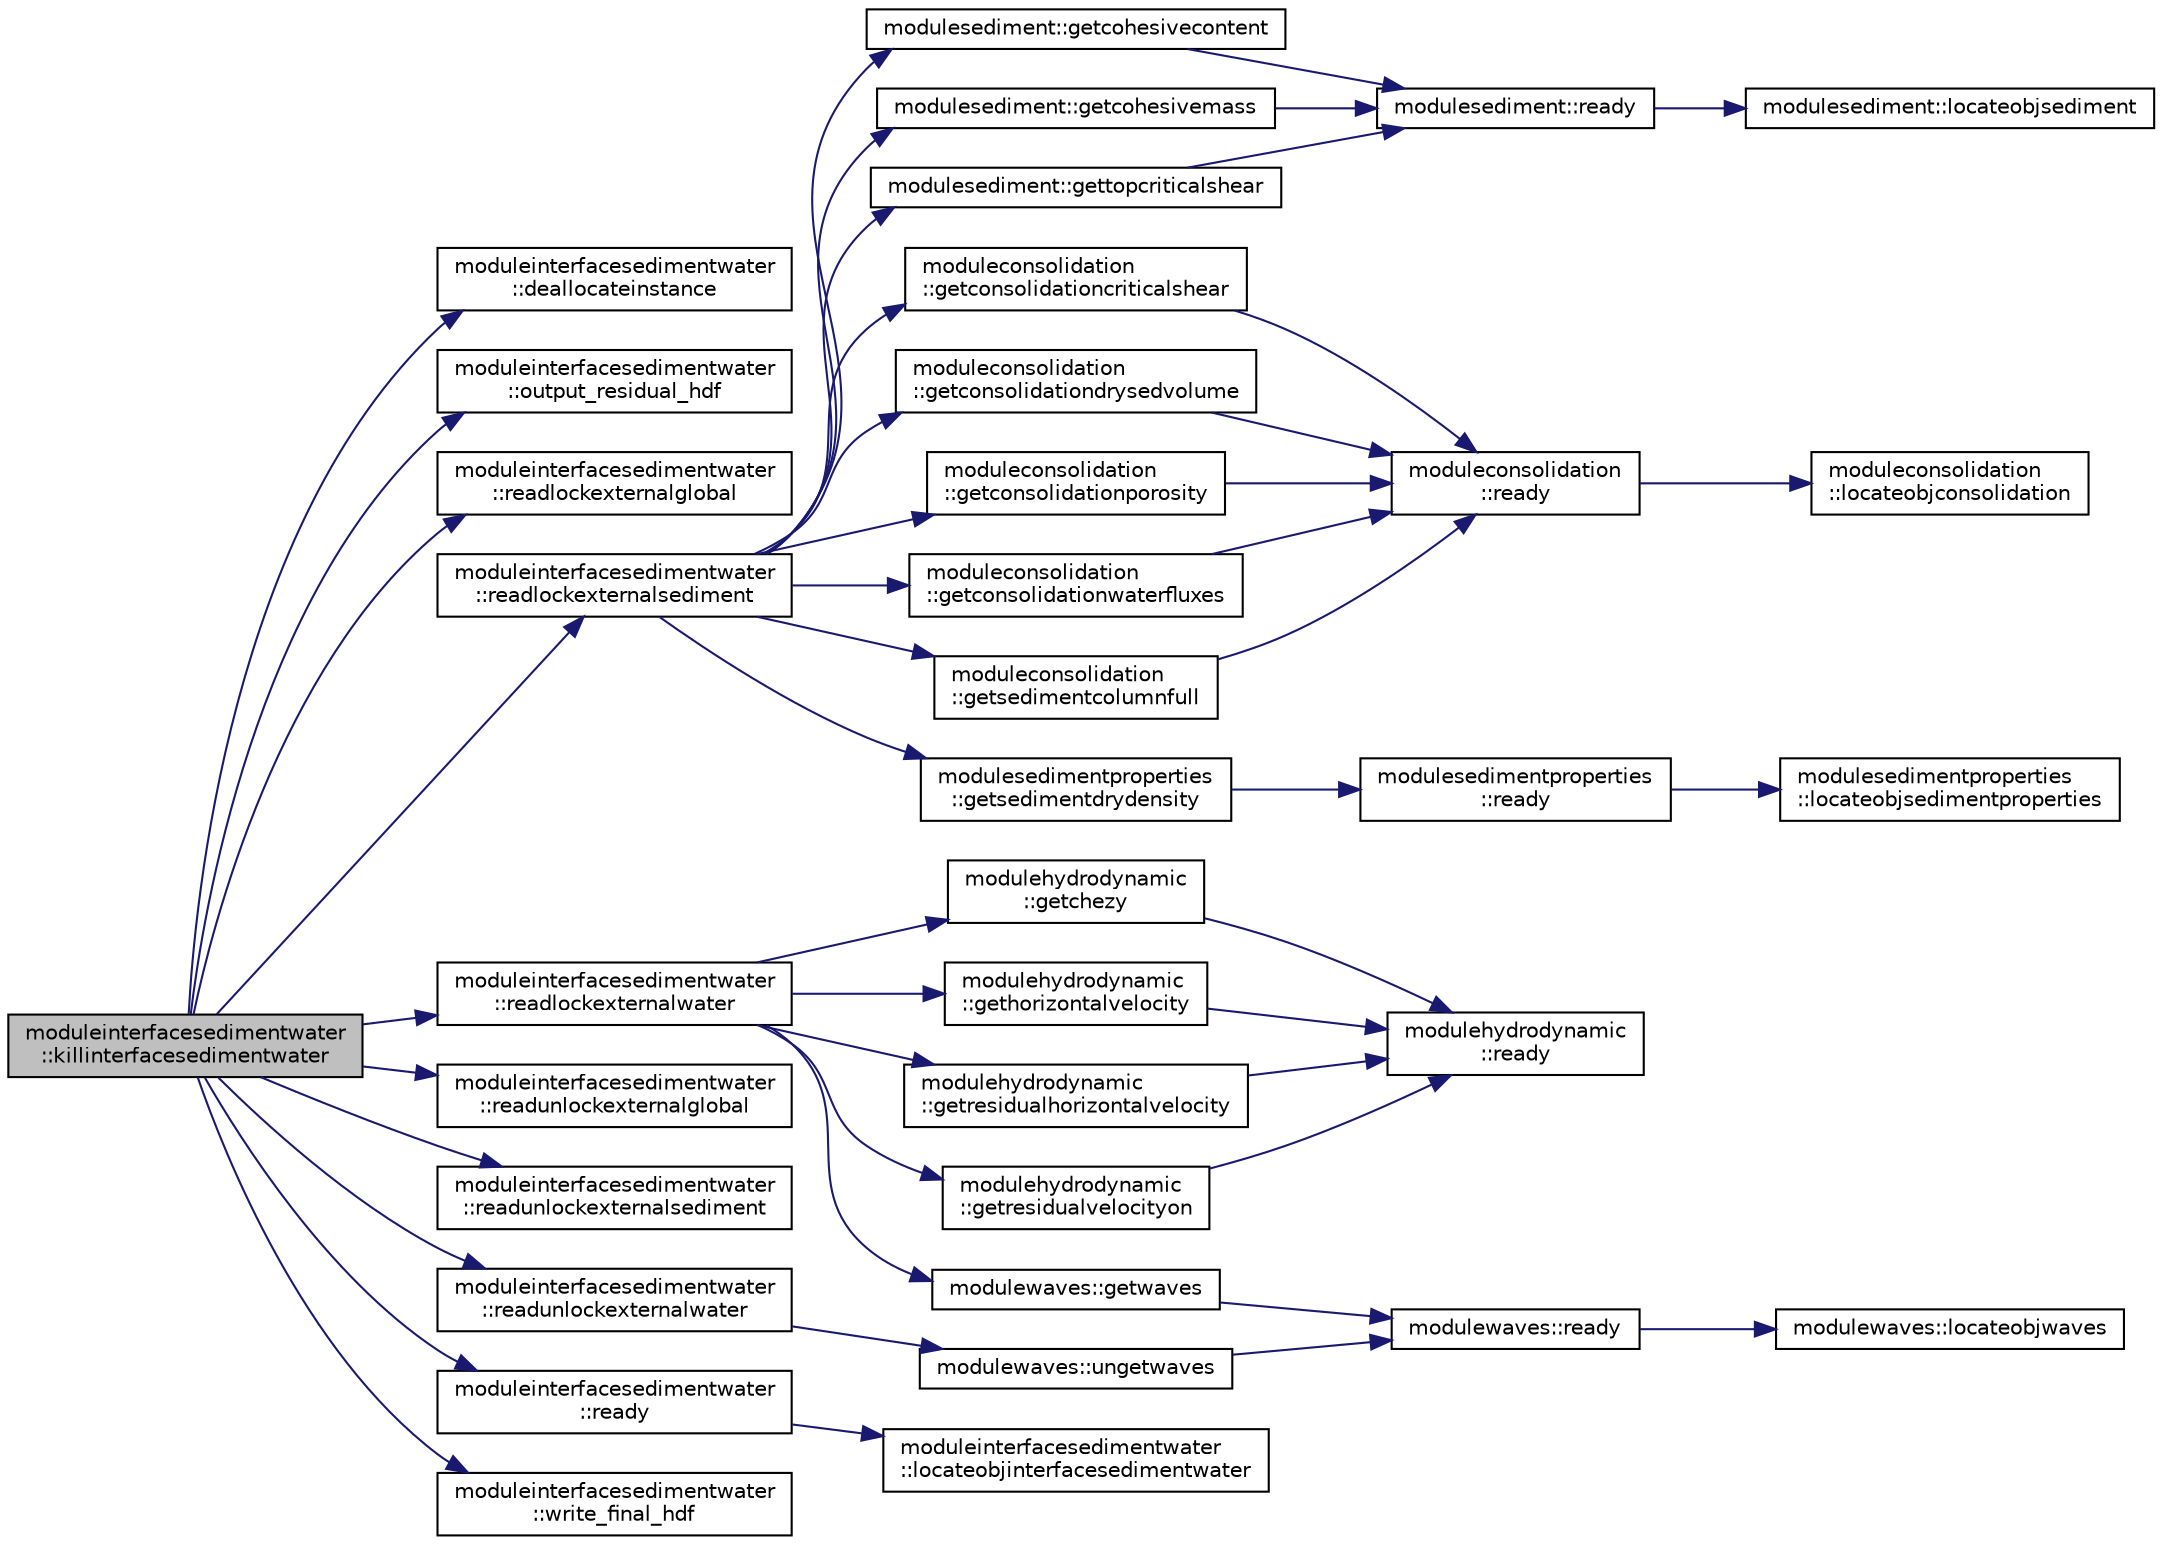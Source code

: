digraph "moduleinterfacesedimentwater::killinterfacesedimentwater"
{
 // LATEX_PDF_SIZE
  edge [fontname="Helvetica",fontsize="10",labelfontname="Helvetica",labelfontsize="10"];
  node [fontname="Helvetica",fontsize="10",shape=record];
  rankdir="LR";
  Node1 [label="moduleinterfacesedimentwater\l::killinterfacesedimentwater",height=0.2,width=0.4,color="black", fillcolor="grey75", style="filled", fontcolor="black",tooltip=" "];
  Node1 -> Node2 [color="midnightblue",fontsize="10",style="solid",fontname="Helvetica"];
  Node2 [label="moduleinterfacesedimentwater\l::deallocateinstance",height=0.2,width=0.4,color="black", fillcolor="white", style="filled",URL="$namespacemoduleinterfacesedimentwater.html#a0dea9565c188c72edf29abf28839a5ac",tooltip=" "];
  Node1 -> Node3 [color="midnightblue",fontsize="10",style="solid",fontname="Helvetica"];
  Node3 [label="moduleinterfacesedimentwater\l::output_residual_hdf",height=0.2,width=0.4,color="black", fillcolor="white", style="filled",URL="$namespacemoduleinterfacesedimentwater.html#a63b2c1c6b50f9fdff751f18987474c71",tooltip=" "];
  Node1 -> Node4 [color="midnightblue",fontsize="10",style="solid",fontname="Helvetica"];
  Node4 [label="moduleinterfacesedimentwater\l::readlockexternalglobal",height=0.2,width=0.4,color="black", fillcolor="white", style="filled",URL="$namespacemoduleinterfacesedimentwater.html#a4e44b21fdb18ed4d0fbeb1a77a327fff",tooltip=" "];
  Node1 -> Node5 [color="midnightblue",fontsize="10",style="solid",fontname="Helvetica"];
  Node5 [label="moduleinterfacesedimentwater\l::readlockexternalsediment",height=0.2,width=0.4,color="black", fillcolor="white", style="filled",URL="$namespacemoduleinterfacesedimentwater.html#a0c18da6cbbd1ae812489854544d199b6",tooltip=" "];
  Node5 -> Node6 [color="midnightblue",fontsize="10",style="solid",fontname="Helvetica"];
  Node6 [label="modulesediment::getcohesivecontent",height=0.2,width=0.4,color="black", fillcolor="white", style="filled",URL="$namespacemodulesediment.html#a595e3a876982089ba4949f113b1a0580",tooltip=" "];
  Node6 -> Node7 [color="midnightblue",fontsize="10",style="solid",fontname="Helvetica"];
  Node7 [label="modulesediment::ready",height=0.2,width=0.4,color="black", fillcolor="white", style="filled",URL="$namespacemodulesediment.html#a2427e7af36c908526797cc897f1dca07",tooltip=" "];
  Node7 -> Node8 [color="midnightblue",fontsize="10",style="solid",fontname="Helvetica"];
  Node8 [label="modulesediment::locateobjsediment",height=0.2,width=0.4,color="black", fillcolor="white", style="filled",URL="$namespacemodulesediment.html#a3719cfe21de51d5aff6e236bffdbe06d",tooltip=" "];
  Node5 -> Node9 [color="midnightblue",fontsize="10",style="solid",fontname="Helvetica"];
  Node9 [label="modulesediment::getcohesivemass",height=0.2,width=0.4,color="black", fillcolor="white", style="filled",URL="$namespacemodulesediment.html#ae44dda471948f0f9a9a2e1c32fd50738",tooltip=" "];
  Node9 -> Node7 [color="midnightblue",fontsize="10",style="solid",fontname="Helvetica"];
  Node5 -> Node10 [color="midnightblue",fontsize="10",style="solid",fontname="Helvetica"];
  Node10 [label="moduleconsolidation\l::getconsolidationcriticalshear",height=0.2,width=0.4,color="black", fillcolor="white", style="filled",URL="$namespacemoduleconsolidation.html#a9ca5460ab4ca639ac19eb7de5aea9bf6",tooltip=" "];
  Node10 -> Node11 [color="midnightblue",fontsize="10",style="solid",fontname="Helvetica"];
  Node11 [label="moduleconsolidation\l::ready",height=0.2,width=0.4,color="black", fillcolor="white", style="filled",URL="$namespacemoduleconsolidation.html#ab6b8d86bedc5c2870f1fb998c297005e",tooltip=" "];
  Node11 -> Node12 [color="midnightblue",fontsize="10",style="solid",fontname="Helvetica"];
  Node12 [label="moduleconsolidation\l::locateobjconsolidation",height=0.2,width=0.4,color="black", fillcolor="white", style="filled",URL="$namespacemoduleconsolidation.html#a782ed1b2a1870dc38bceeca90e360669",tooltip=" "];
  Node5 -> Node13 [color="midnightblue",fontsize="10",style="solid",fontname="Helvetica"];
  Node13 [label="moduleconsolidation\l::getconsolidationdrysedvolume",height=0.2,width=0.4,color="black", fillcolor="white", style="filled",URL="$namespacemoduleconsolidation.html#a34d40947baf053926b3fe4e02b7c1225",tooltip=" "];
  Node13 -> Node11 [color="midnightblue",fontsize="10",style="solid",fontname="Helvetica"];
  Node5 -> Node14 [color="midnightblue",fontsize="10",style="solid",fontname="Helvetica"];
  Node14 [label="moduleconsolidation\l::getconsolidationporosity",height=0.2,width=0.4,color="black", fillcolor="white", style="filled",URL="$namespacemoduleconsolidation.html#a47de60bcd271300a187a9ce6257be08e",tooltip=" "];
  Node14 -> Node11 [color="midnightblue",fontsize="10",style="solid",fontname="Helvetica"];
  Node5 -> Node15 [color="midnightblue",fontsize="10",style="solid",fontname="Helvetica"];
  Node15 [label="moduleconsolidation\l::getconsolidationwaterfluxes",height=0.2,width=0.4,color="black", fillcolor="white", style="filled",URL="$namespacemoduleconsolidation.html#ab2cf2636db758f412f7c627b38eb6231",tooltip=" "];
  Node15 -> Node11 [color="midnightblue",fontsize="10",style="solid",fontname="Helvetica"];
  Node5 -> Node16 [color="midnightblue",fontsize="10",style="solid",fontname="Helvetica"];
  Node16 [label="moduleconsolidation\l::getsedimentcolumnfull",height=0.2,width=0.4,color="black", fillcolor="white", style="filled",URL="$namespacemoduleconsolidation.html#ae9552437552ade51a4c1aefcb033a0e7",tooltip=" "];
  Node16 -> Node11 [color="midnightblue",fontsize="10",style="solid",fontname="Helvetica"];
  Node5 -> Node17 [color="midnightblue",fontsize="10",style="solid",fontname="Helvetica"];
  Node17 [label="modulesedimentproperties\l::getsedimentdrydensity",height=0.2,width=0.4,color="black", fillcolor="white", style="filled",URL="$namespacemodulesedimentproperties.html#ac8feadd6cbbbb852c325a183475aaa8c",tooltip=" "];
  Node17 -> Node18 [color="midnightblue",fontsize="10",style="solid",fontname="Helvetica"];
  Node18 [label="modulesedimentproperties\l::ready",height=0.2,width=0.4,color="black", fillcolor="white", style="filled",URL="$namespacemodulesedimentproperties.html#a0ac80b6b6970285688cd69f623317e33",tooltip=" "];
  Node18 -> Node19 [color="midnightblue",fontsize="10",style="solid",fontname="Helvetica"];
  Node19 [label="modulesedimentproperties\l::locateobjsedimentproperties",height=0.2,width=0.4,color="black", fillcolor="white", style="filled",URL="$namespacemodulesedimentproperties.html#a8bdf617b0165523af238758f5b5a5767",tooltip=" "];
  Node5 -> Node20 [color="midnightblue",fontsize="10",style="solid",fontname="Helvetica"];
  Node20 [label="modulesediment::gettopcriticalshear",height=0.2,width=0.4,color="black", fillcolor="white", style="filled",URL="$namespacemodulesediment.html#ac51110b9c285467a4e284c185a4a98b1",tooltip=" "];
  Node20 -> Node7 [color="midnightblue",fontsize="10",style="solid",fontname="Helvetica"];
  Node1 -> Node21 [color="midnightblue",fontsize="10",style="solid",fontname="Helvetica"];
  Node21 [label="moduleinterfacesedimentwater\l::readlockexternalwater",height=0.2,width=0.4,color="black", fillcolor="white", style="filled",URL="$namespacemoduleinterfacesedimentwater.html#abd721cef18474ae3e82464d38e46a5e1",tooltip=" "];
  Node21 -> Node22 [color="midnightblue",fontsize="10",style="solid",fontname="Helvetica"];
  Node22 [label="modulehydrodynamic\l::getchezy",height=0.2,width=0.4,color="black", fillcolor="white", style="filled",URL="$namespacemodulehydrodynamic.html#a377c174d00228d8f36d2d1c5e10a7f32",tooltip=" "];
  Node22 -> Node23 [color="midnightblue",fontsize="10",style="solid",fontname="Helvetica"];
  Node23 [label="modulehydrodynamic\l::ready",height=0.2,width=0.4,color="black", fillcolor="white", style="filled",URL="$namespacemodulehydrodynamic.html#a541821548a44af36e71f5eddedae890e",tooltip=" "];
  Node21 -> Node24 [color="midnightblue",fontsize="10",style="solid",fontname="Helvetica"];
  Node24 [label="modulehydrodynamic\l::gethorizontalvelocity",height=0.2,width=0.4,color="black", fillcolor="white", style="filled",URL="$namespacemodulehydrodynamic.html#aba7eae61c437ef648710efabc4d39e36",tooltip=" "];
  Node24 -> Node23 [color="midnightblue",fontsize="10",style="solid",fontname="Helvetica"];
  Node21 -> Node25 [color="midnightblue",fontsize="10",style="solid",fontname="Helvetica"];
  Node25 [label="modulehydrodynamic\l::getresidualhorizontalvelocity",height=0.2,width=0.4,color="black", fillcolor="white", style="filled",URL="$namespacemodulehydrodynamic.html#a5e97af02320deab67308d99bcf2745e1",tooltip=" "];
  Node25 -> Node23 [color="midnightblue",fontsize="10",style="solid",fontname="Helvetica"];
  Node21 -> Node26 [color="midnightblue",fontsize="10",style="solid",fontname="Helvetica"];
  Node26 [label="modulehydrodynamic\l::getresidualvelocityon",height=0.2,width=0.4,color="black", fillcolor="white", style="filled",URL="$namespacemodulehydrodynamic.html#a987751c28d42e91f65901a19ca158b03",tooltip=" "];
  Node26 -> Node23 [color="midnightblue",fontsize="10",style="solid",fontname="Helvetica"];
  Node21 -> Node27 [color="midnightblue",fontsize="10",style="solid",fontname="Helvetica"];
  Node27 [label="modulewaves::getwaves",height=0.2,width=0.4,color="black", fillcolor="white", style="filled",URL="$namespacemodulewaves.html#a12875a6c82df32faa0d9a05dd2d67b1e",tooltip=" "];
  Node27 -> Node28 [color="midnightblue",fontsize="10",style="solid",fontname="Helvetica"];
  Node28 [label="modulewaves::ready",height=0.2,width=0.4,color="black", fillcolor="white", style="filled",URL="$namespacemodulewaves.html#a15beb6e5dff252a4c77c47d43f9b6385",tooltip=" "];
  Node28 -> Node29 [color="midnightblue",fontsize="10",style="solid",fontname="Helvetica"];
  Node29 [label="modulewaves::locateobjwaves",height=0.2,width=0.4,color="black", fillcolor="white", style="filled",URL="$namespacemodulewaves.html#a0b543189e013d4ce00f78f873ab7f481",tooltip=" "];
  Node1 -> Node30 [color="midnightblue",fontsize="10",style="solid",fontname="Helvetica"];
  Node30 [label="moduleinterfacesedimentwater\l::readunlockexternalglobal",height=0.2,width=0.4,color="black", fillcolor="white", style="filled",URL="$namespacemoduleinterfacesedimentwater.html#a3b4fc7f1a3bccb01412713961a441cf0",tooltip=" "];
  Node1 -> Node31 [color="midnightblue",fontsize="10",style="solid",fontname="Helvetica"];
  Node31 [label="moduleinterfacesedimentwater\l::readunlockexternalsediment",height=0.2,width=0.4,color="black", fillcolor="white", style="filled",URL="$namespacemoduleinterfacesedimentwater.html#a6b368a5d3a18b3829f9bd022591d794a",tooltip=" "];
  Node1 -> Node32 [color="midnightblue",fontsize="10",style="solid",fontname="Helvetica"];
  Node32 [label="moduleinterfacesedimentwater\l::readunlockexternalwater",height=0.2,width=0.4,color="black", fillcolor="white", style="filled",URL="$namespacemoduleinterfacesedimentwater.html#a23d9e5cbe8c23621607cbca34d93c7f0",tooltip=" "];
  Node32 -> Node33 [color="midnightblue",fontsize="10",style="solid",fontname="Helvetica"];
  Node33 [label="modulewaves::ungetwaves",height=0.2,width=0.4,color="black", fillcolor="white", style="filled",URL="$namespacemodulewaves.html#a0c5557cca037fc7fe0c05098f278075d",tooltip=" "];
  Node33 -> Node28 [color="midnightblue",fontsize="10",style="solid",fontname="Helvetica"];
  Node1 -> Node34 [color="midnightblue",fontsize="10",style="solid",fontname="Helvetica"];
  Node34 [label="moduleinterfacesedimentwater\l::ready",height=0.2,width=0.4,color="black", fillcolor="white", style="filled",URL="$namespacemoduleinterfacesedimentwater.html#af31617d2ab88d4aceb9dd0edcac94ff2",tooltip=" "];
  Node34 -> Node35 [color="midnightblue",fontsize="10",style="solid",fontname="Helvetica"];
  Node35 [label="moduleinterfacesedimentwater\l::locateobjinterfacesedimentwater",height=0.2,width=0.4,color="black", fillcolor="white", style="filled",URL="$namespacemoduleinterfacesedimentwater.html#a299f7798fddc9b92224d7bf9ec6785c0",tooltip=" "];
  Node1 -> Node36 [color="midnightblue",fontsize="10",style="solid",fontname="Helvetica"];
  Node36 [label="moduleinterfacesedimentwater\l::write_final_hdf",height=0.2,width=0.4,color="black", fillcolor="white", style="filled",URL="$namespacemoduleinterfacesedimentwater.html#a44d390c3a6dfc918b1ff6bc5261c39ec",tooltip=" "];
}
